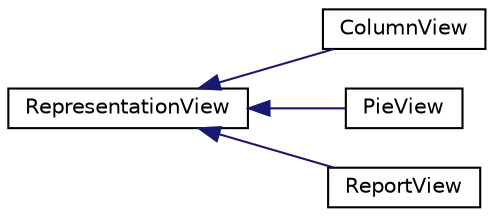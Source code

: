 digraph G
{
  edge [fontname="Helvetica",fontsize="10",labelfontname="Helvetica",labelfontsize="10"];
  node [fontname="Helvetica",fontsize="10",shape=record];
  rankdir=LR;
  Node1 [label="RepresentationView",height=0.2,width=0.4,color="black", fillcolor="white", style="filled",URL="$interface_representation_view.html",tooltip="Parent class for representation views."];
  Node1 -> Node2 [dir=back,color="midnightblue",fontsize="10",style="solid",fontname="Helvetica"];
  Node2 [label="ColumnView",height=0.2,width=0.4,color="black", fillcolor="white", style="filled",URL="$interface_column_view.html",tooltip="Represents report by columns view."];
  Node1 -> Node3 [dir=back,color="midnightblue",fontsize="10",style="solid",fontname="Helvetica"];
  Node3 [label="PieView",height=0.2,width=0.4,color="black", fillcolor="white", style="filled",URL="$interface_pie_view.html",tooltip="Represents report by pie view."];
  Node1 -> Node4 [dir=back,color="midnightblue",fontsize="10",style="solid",fontname="Helvetica"];
  Node4 [label="ReportView",height=0.2,width=0.4,color="black", fillcolor="white", style="filled",URL="$interface_report_view.html",tooltip="class for view reports"];
}
